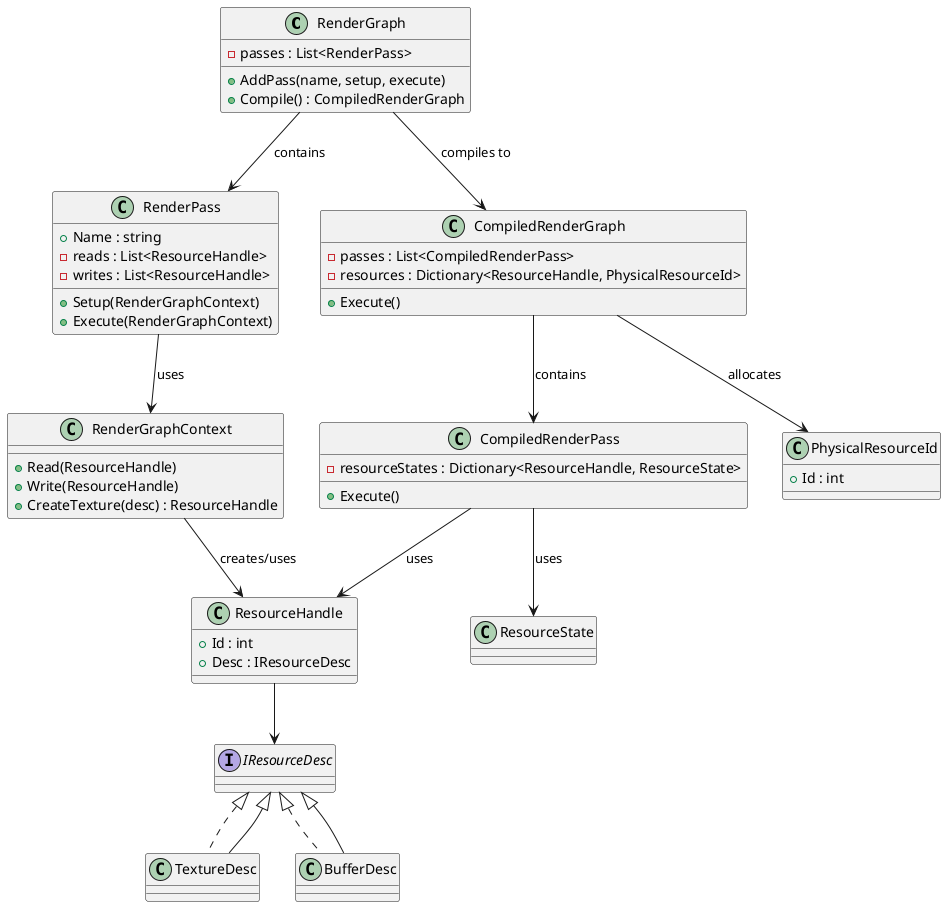 @startuml RenderGraph

class RenderGraph {
  +AddPass(name, setup, execute)
  +Compile() : CompiledRenderGraph
  -passes : List<RenderPass>
}

class RenderPass {
  +Name : string
  +Setup(RenderGraphContext)
  +Execute(RenderGraphContext)
  -reads : List<ResourceHandle>
  -writes : List<ResourceHandle>
}

class RenderGraphContext {
  +Read(ResourceHandle)
  +Write(ResourceHandle)
  +CreateTexture(desc) : ResourceHandle
}

class ResourceHandle {
  +Id : int
  +Desc : IResourceDesc
}

interface IResourceDesc
class TextureDesc implements IResourceDesc
class BufferDesc implements IResourceDesc

class CompiledRenderGraph {
  +Execute()
  -passes : List<CompiledRenderPass>
  -resources : Dictionary<ResourceHandle, PhysicalResourceId>
}

class CompiledRenderPass {
  +Execute()
  -resourceStates : Dictionary<ResourceHandle, ResourceState>
}

class PhysicalResourceId {
  +Id : int
}

class ResourceState

RenderGraph --> RenderPass : contains
RenderPass --> RenderGraphContext : uses
RenderGraphContext --> ResourceHandle : creates/uses
ResourceHandle --> IResourceDesc
IResourceDesc <|-- TextureDesc
IResourceDesc <|-- BufferDesc
RenderGraph --> CompiledRenderGraph : compiles to
CompiledRenderGraph --> CompiledRenderPass : contains
CompiledRenderGraph --> PhysicalResourceId : allocates
CompiledRenderPass --> ResourceHandle : uses
CompiledRenderPass --> ResourceState : uses

@enduml